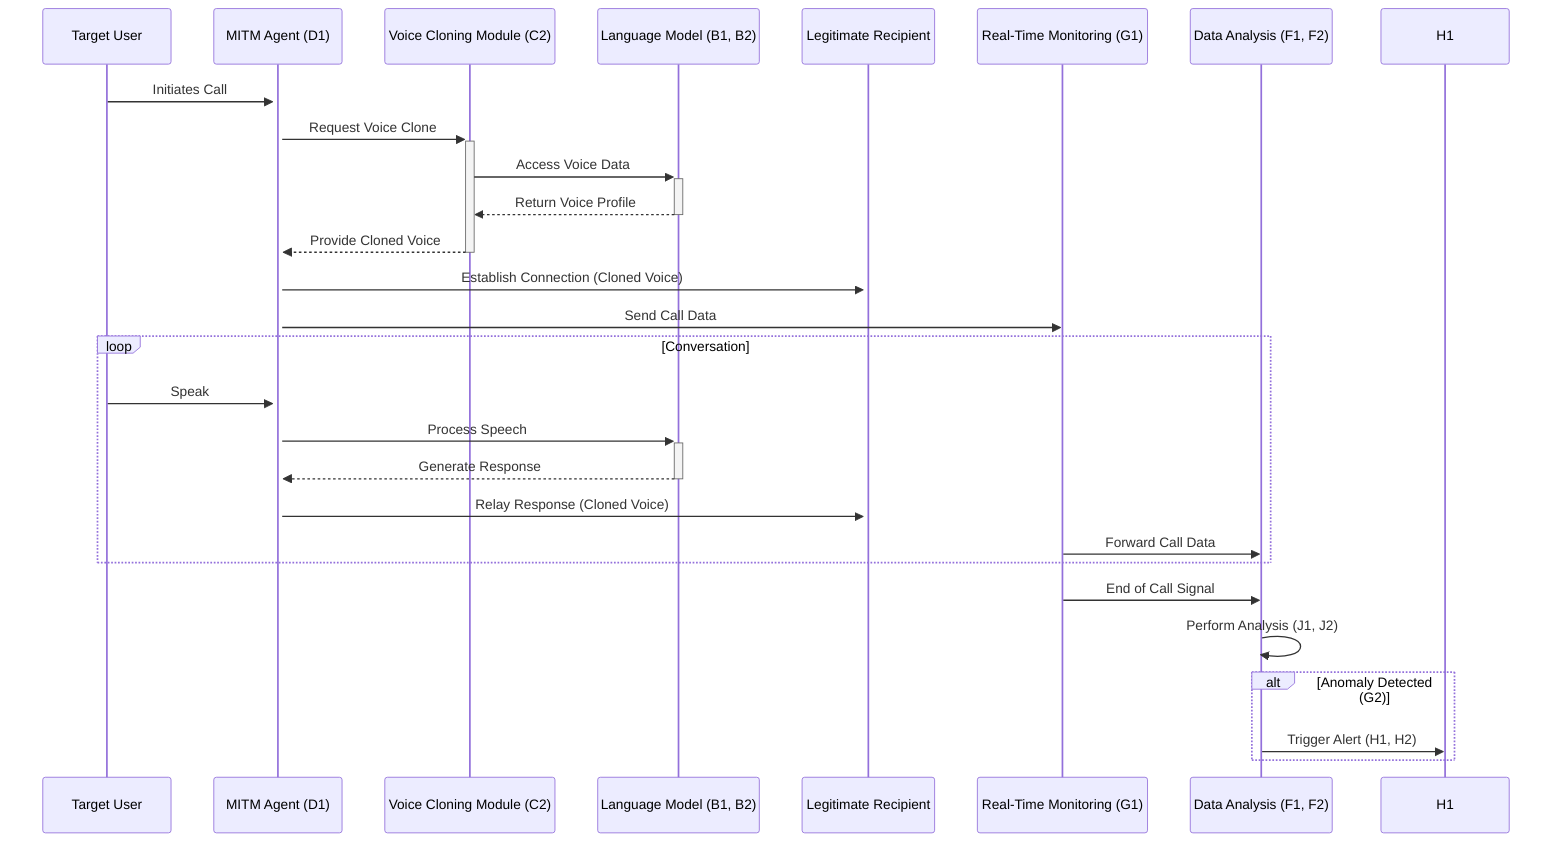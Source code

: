 sequenceDiagram
    participant Caller as Target User
    participant MITMAgent as MITM Agent (D1)
    participant VoiceCloner as Voice Cloning Module (C2)
    participant LanguageModel as Language Model (B1, B2)
    participant Victim as Legitimate Recipient
    participant Monitor as Real-Time Monitoring (G1)
    participant Analyzer as Data Analysis (F1, F2)

    Caller->>+MITMAgent: Initiates Call
    MITMAgent->>+VoiceCloner: Request Voice Clone
    VoiceCloner->>+LanguageModel: Access Voice Data
    LanguageModel-->>-VoiceCloner: Return Voice Profile
    VoiceCloner-->>-MITMAgent: Provide Cloned Voice
    MITMAgent->>+Victim: Establish Connection (Cloned Voice)
    MITMAgent->>Monitor: Send Call Data
    loop Conversation
        Caller->>MITMAgent: Speak
        MITMAgent->>+LanguageModel: Process Speech
        LanguageModel-->>-MITMAgent: Generate Response
        MITMAgent->>Victim: Relay Response (Cloned Voice)
        Monitor->>Analyzer: Forward Call Data
    end
    Monitor->>Analyzer: End of Call Signal
    Analyzer->>Analyzer: Perform Analysis (J1, J2)
    alt Anomaly Detected (G2)
        Analyzer->>H1: Trigger Alert (H1, H2)
    end